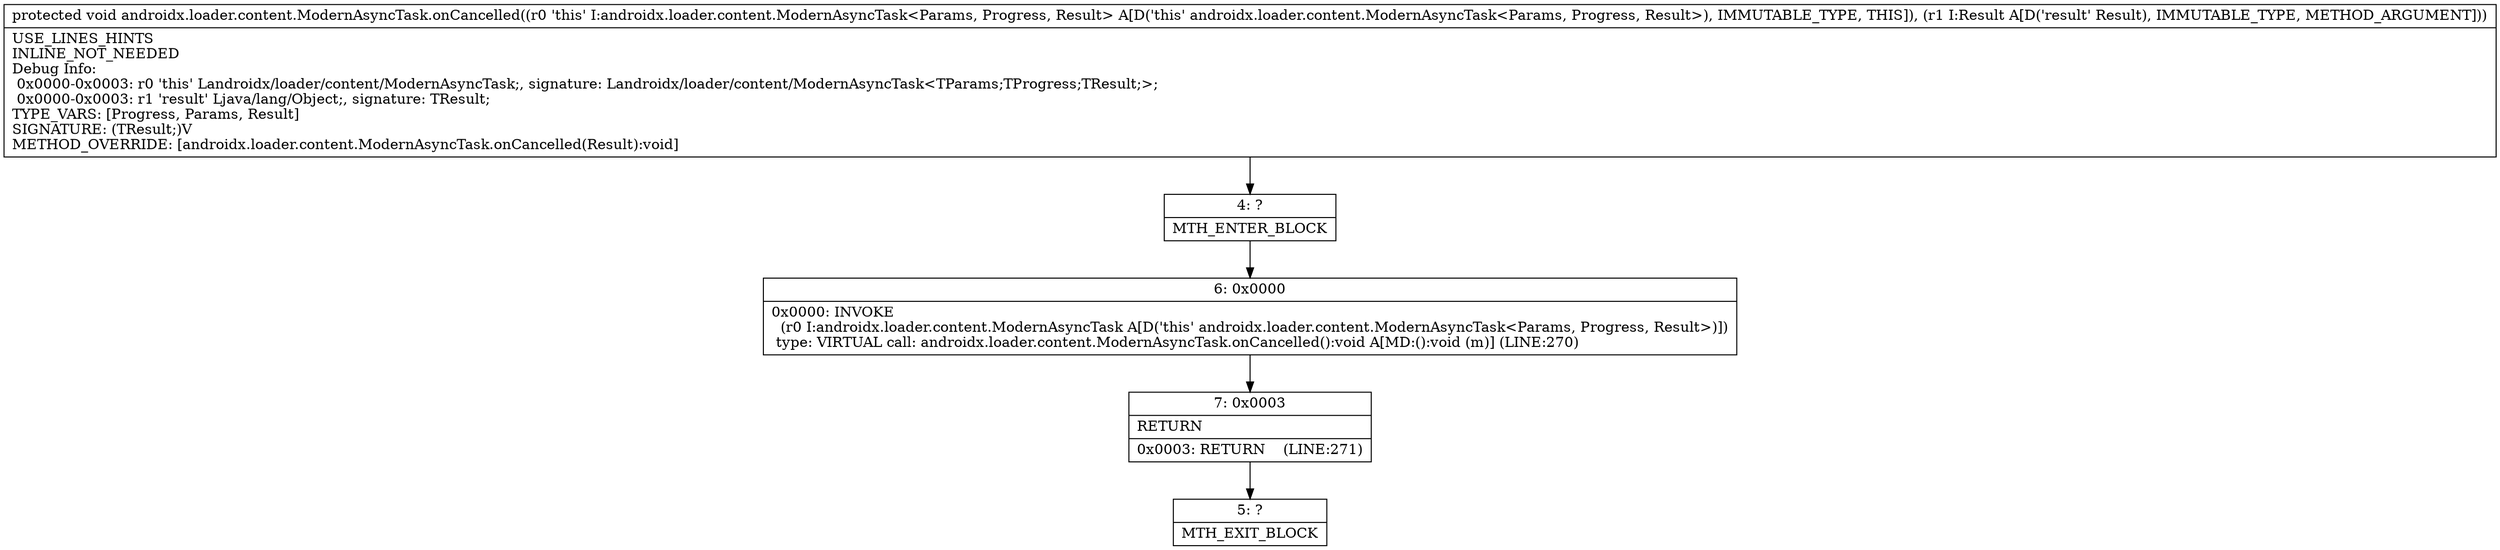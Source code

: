 digraph "CFG forandroidx.loader.content.ModernAsyncTask.onCancelled(Ljava\/lang\/Object;)V" {
Node_4 [shape=record,label="{4\:\ ?|MTH_ENTER_BLOCK\l}"];
Node_6 [shape=record,label="{6\:\ 0x0000|0x0000: INVOKE  \l  (r0 I:androidx.loader.content.ModernAsyncTask A[D('this' androidx.loader.content.ModernAsyncTask\<Params, Progress, Result\>)])\l type: VIRTUAL call: androidx.loader.content.ModernAsyncTask.onCancelled():void A[MD:():void (m)] (LINE:270)\l}"];
Node_7 [shape=record,label="{7\:\ 0x0003|RETURN\l|0x0003: RETURN    (LINE:271)\l}"];
Node_5 [shape=record,label="{5\:\ ?|MTH_EXIT_BLOCK\l}"];
MethodNode[shape=record,label="{protected void androidx.loader.content.ModernAsyncTask.onCancelled((r0 'this' I:androidx.loader.content.ModernAsyncTask\<Params, Progress, Result\> A[D('this' androidx.loader.content.ModernAsyncTask\<Params, Progress, Result\>), IMMUTABLE_TYPE, THIS]), (r1 I:Result A[D('result' Result), IMMUTABLE_TYPE, METHOD_ARGUMENT]))  | USE_LINES_HINTS\lINLINE_NOT_NEEDED\lDebug Info:\l  0x0000\-0x0003: r0 'this' Landroidx\/loader\/content\/ModernAsyncTask;, signature: Landroidx\/loader\/content\/ModernAsyncTask\<TParams;TProgress;TResult;\>;\l  0x0000\-0x0003: r1 'result' Ljava\/lang\/Object;, signature: TResult;\lTYPE_VARS: [Progress, Params, Result]\lSIGNATURE: (TResult;)V\lMETHOD_OVERRIDE: [androidx.loader.content.ModernAsyncTask.onCancelled(Result):void]\l}"];
MethodNode -> Node_4;Node_4 -> Node_6;
Node_6 -> Node_7;
Node_7 -> Node_5;
}

